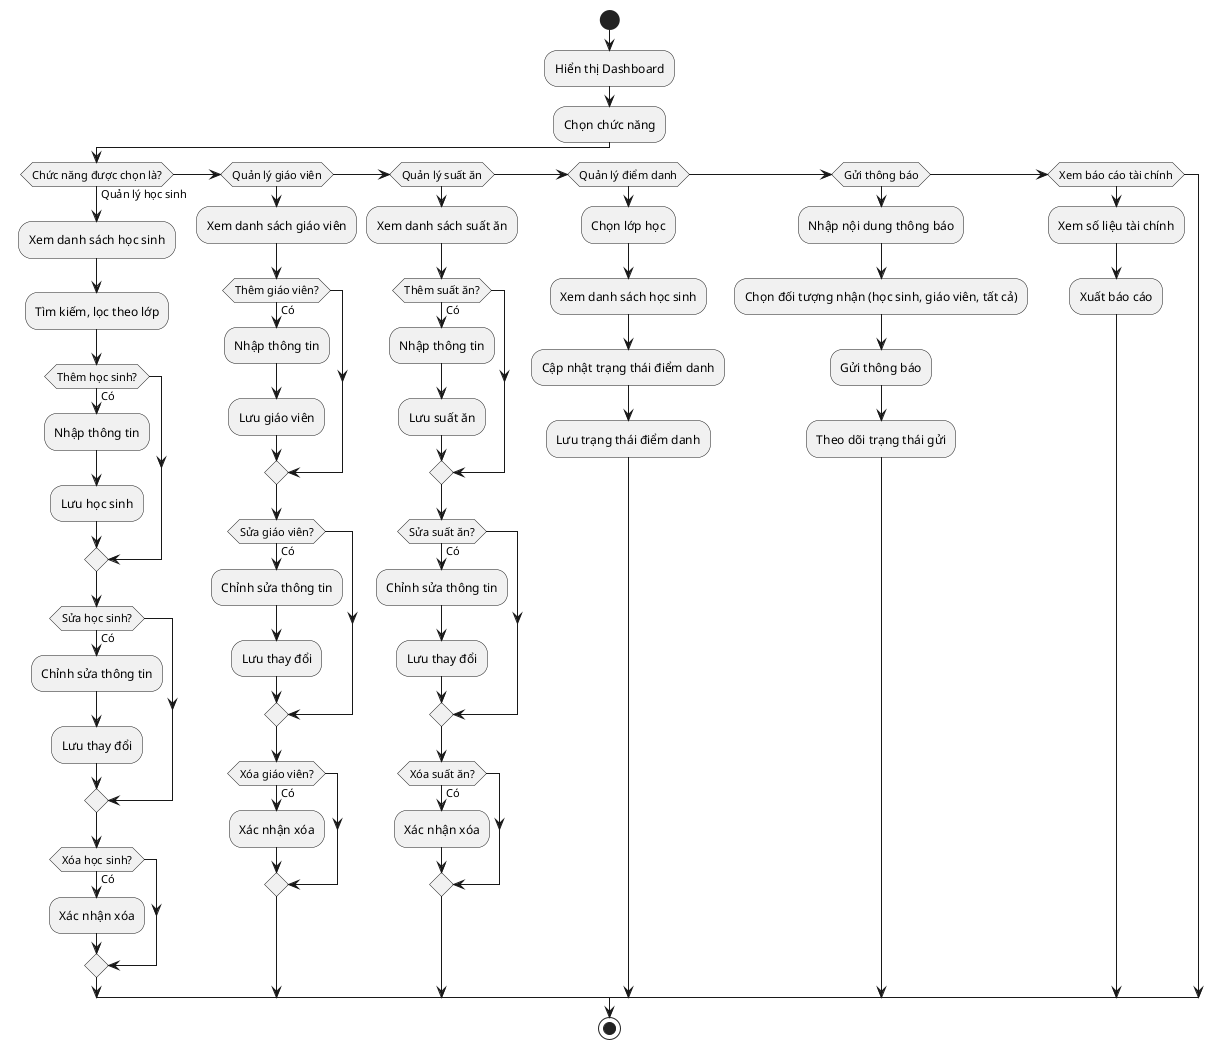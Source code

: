 @startuml
start

:Hiển thị Dashboard;
:Chọn chức năng;

if (Chức năng được chọn là?) then (Quản lý học sinh)
    :Xem danh sách học sinh;
    :Tìm kiếm, lọc theo lớp;
    if (Thêm học sinh?) then (Có)
        :Nhập thông tin;
        :Lưu học sinh;
    endif
    if (Sửa học sinh?) then (Có)
        :Chỉnh sửa thông tin;
        :Lưu thay đổi;
    endif
    if (Xóa học sinh?) then (Có)
        :Xác nhận xóa;
    endif
elseif (Quản lý giáo viên)
    :Xem danh sách giáo viên;
    if (Thêm giáo viên?) then (Có)
        :Nhập thông tin;
        :Lưu giáo viên;
    endif
    if (Sửa giáo viên?) then (Có)
        :Chỉnh sửa thông tin;
        :Lưu thay đổi;
    endif
    if (Xóa giáo viên?) then (Có)
        :Xác nhận xóa;
    endif
elseif (Quản lý suất ăn)
    :Xem danh sách suất ăn;
    if (Thêm suất ăn?) then (Có)
        :Nhập thông tin;
        :Lưu suất ăn;
    endif
    if (Sửa suất ăn?) then (Có)
        :Chỉnh sửa thông tin;
        :Lưu thay đổi;
    endif
    if (Xóa suất ăn?) then (Có)
        :Xác nhận xóa;
    endif
elseif (Quản lý điểm danh)
    :Chọn lớp học;
    :Xem danh sách học sinh;
    :Cập nhật trạng thái điểm danh;
    :Lưu trạng thái điểm danh;
elseif (Gửi thông báo)
    :Nhập nội dung thông báo;
    :Chọn đối tượng nhận (học sinh, giáo viên, tất cả);
    :Gửi thông báo;
    :Theo dõi trạng thái gửi;
elseif (Xem báo cáo tài chính)
    :Xem số liệu tài chính;
    :Xuất báo cáo;
endif

stop
@enduml